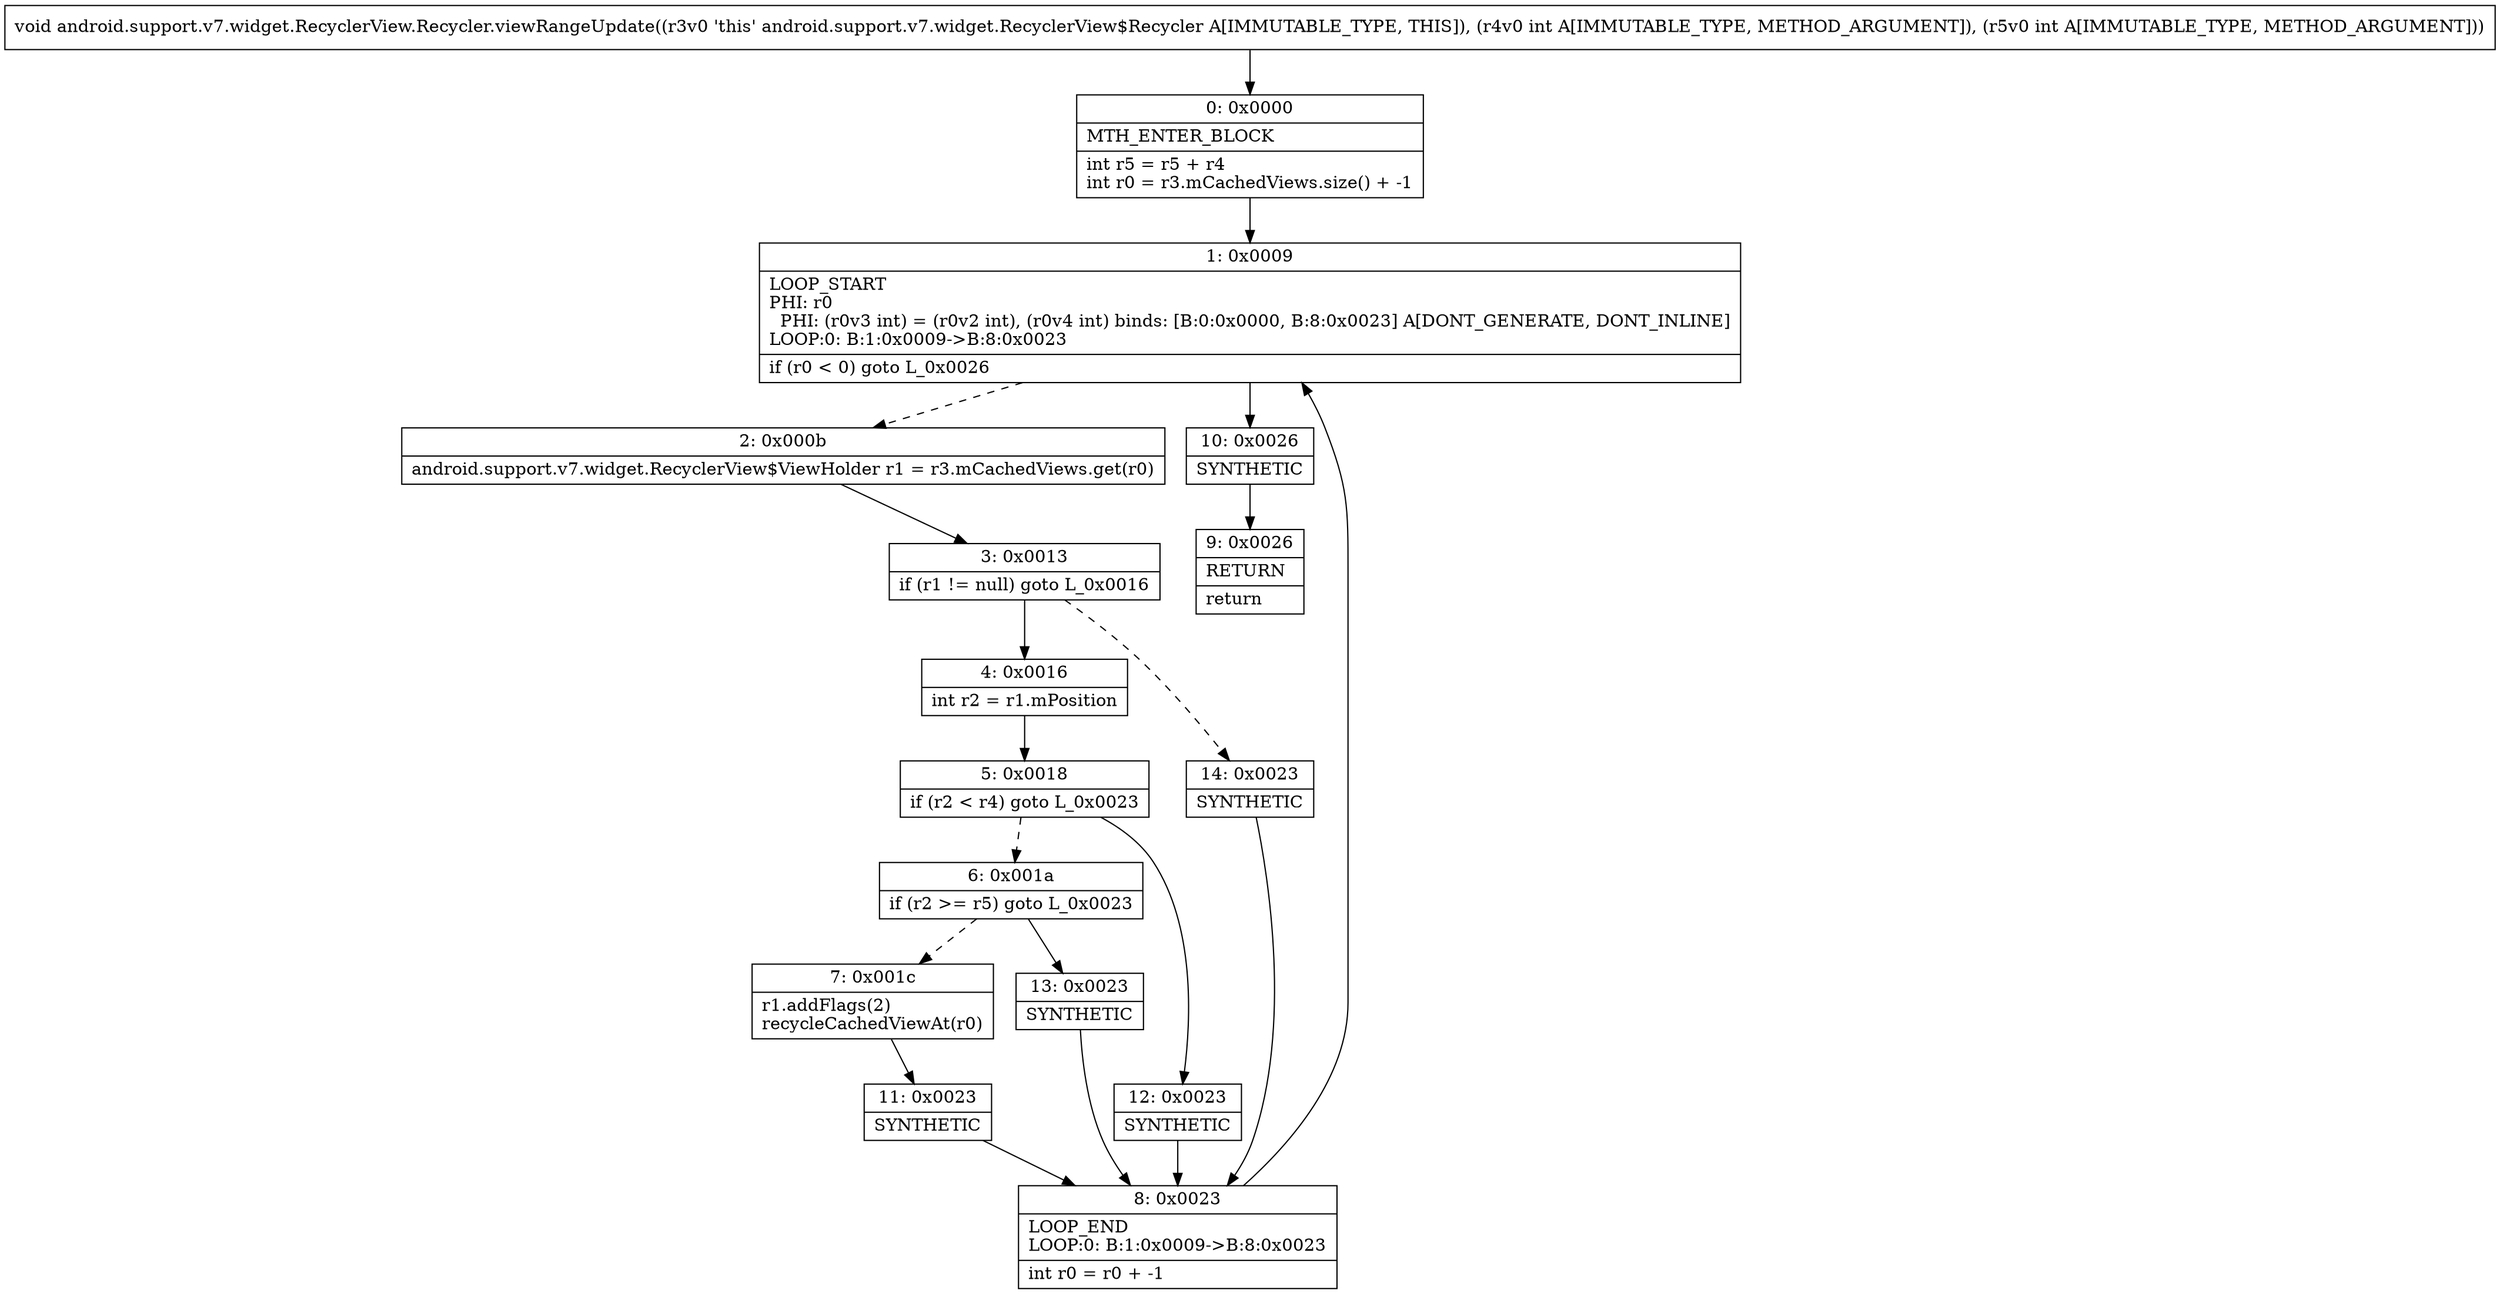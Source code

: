 digraph "CFG forandroid.support.v7.widget.RecyclerView.Recycler.viewRangeUpdate(II)V" {
Node_0 [shape=record,label="{0\:\ 0x0000|MTH_ENTER_BLOCK\l|int r5 = r5 + r4\lint r0 = r3.mCachedViews.size() + \-1\l}"];
Node_1 [shape=record,label="{1\:\ 0x0009|LOOP_START\lPHI: r0 \l  PHI: (r0v3 int) = (r0v2 int), (r0v4 int) binds: [B:0:0x0000, B:8:0x0023] A[DONT_GENERATE, DONT_INLINE]\lLOOP:0: B:1:0x0009\-\>B:8:0x0023\l|if (r0 \< 0) goto L_0x0026\l}"];
Node_2 [shape=record,label="{2\:\ 0x000b|android.support.v7.widget.RecyclerView$ViewHolder r1 = r3.mCachedViews.get(r0)\l}"];
Node_3 [shape=record,label="{3\:\ 0x0013|if (r1 != null) goto L_0x0016\l}"];
Node_4 [shape=record,label="{4\:\ 0x0016|int r2 = r1.mPosition\l}"];
Node_5 [shape=record,label="{5\:\ 0x0018|if (r2 \< r4) goto L_0x0023\l}"];
Node_6 [shape=record,label="{6\:\ 0x001a|if (r2 \>= r5) goto L_0x0023\l}"];
Node_7 [shape=record,label="{7\:\ 0x001c|r1.addFlags(2)\lrecycleCachedViewAt(r0)\l}"];
Node_8 [shape=record,label="{8\:\ 0x0023|LOOP_END\lLOOP:0: B:1:0x0009\-\>B:8:0x0023\l|int r0 = r0 + \-1\l}"];
Node_9 [shape=record,label="{9\:\ 0x0026|RETURN\l|return\l}"];
Node_10 [shape=record,label="{10\:\ 0x0026|SYNTHETIC\l}"];
Node_11 [shape=record,label="{11\:\ 0x0023|SYNTHETIC\l}"];
Node_12 [shape=record,label="{12\:\ 0x0023|SYNTHETIC\l}"];
Node_13 [shape=record,label="{13\:\ 0x0023|SYNTHETIC\l}"];
Node_14 [shape=record,label="{14\:\ 0x0023|SYNTHETIC\l}"];
MethodNode[shape=record,label="{void android.support.v7.widget.RecyclerView.Recycler.viewRangeUpdate((r3v0 'this' android.support.v7.widget.RecyclerView$Recycler A[IMMUTABLE_TYPE, THIS]), (r4v0 int A[IMMUTABLE_TYPE, METHOD_ARGUMENT]), (r5v0 int A[IMMUTABLE_TYPE, METHOD_ARGUMENT])) }"];
MethodNode -> Node_0;
Node_0 -> Node_1;
Node_1 -> Node_2[style=dashed];
Node_1 -> Node_10;
Node_2 -> Node_3;
Node_3 -> Node_4;
Node_3 -> Node_14[style=dashed];
Node_4 -> Node_5;
Node_5 -> Node_6[style=dashed];
Node_5 -> Node_12;
Node_6 -> Node_7[style=dashed];
Node_6 -> Node_13;
Node_7 -> Node_11;
Node_8 -> Node_1;
Node_10 -> Node_9;
Node_11 -> Node_8;
Node_12 -> Node_8;
Node_13 -> Node_8;
Node_14 -> Node_8;
}

